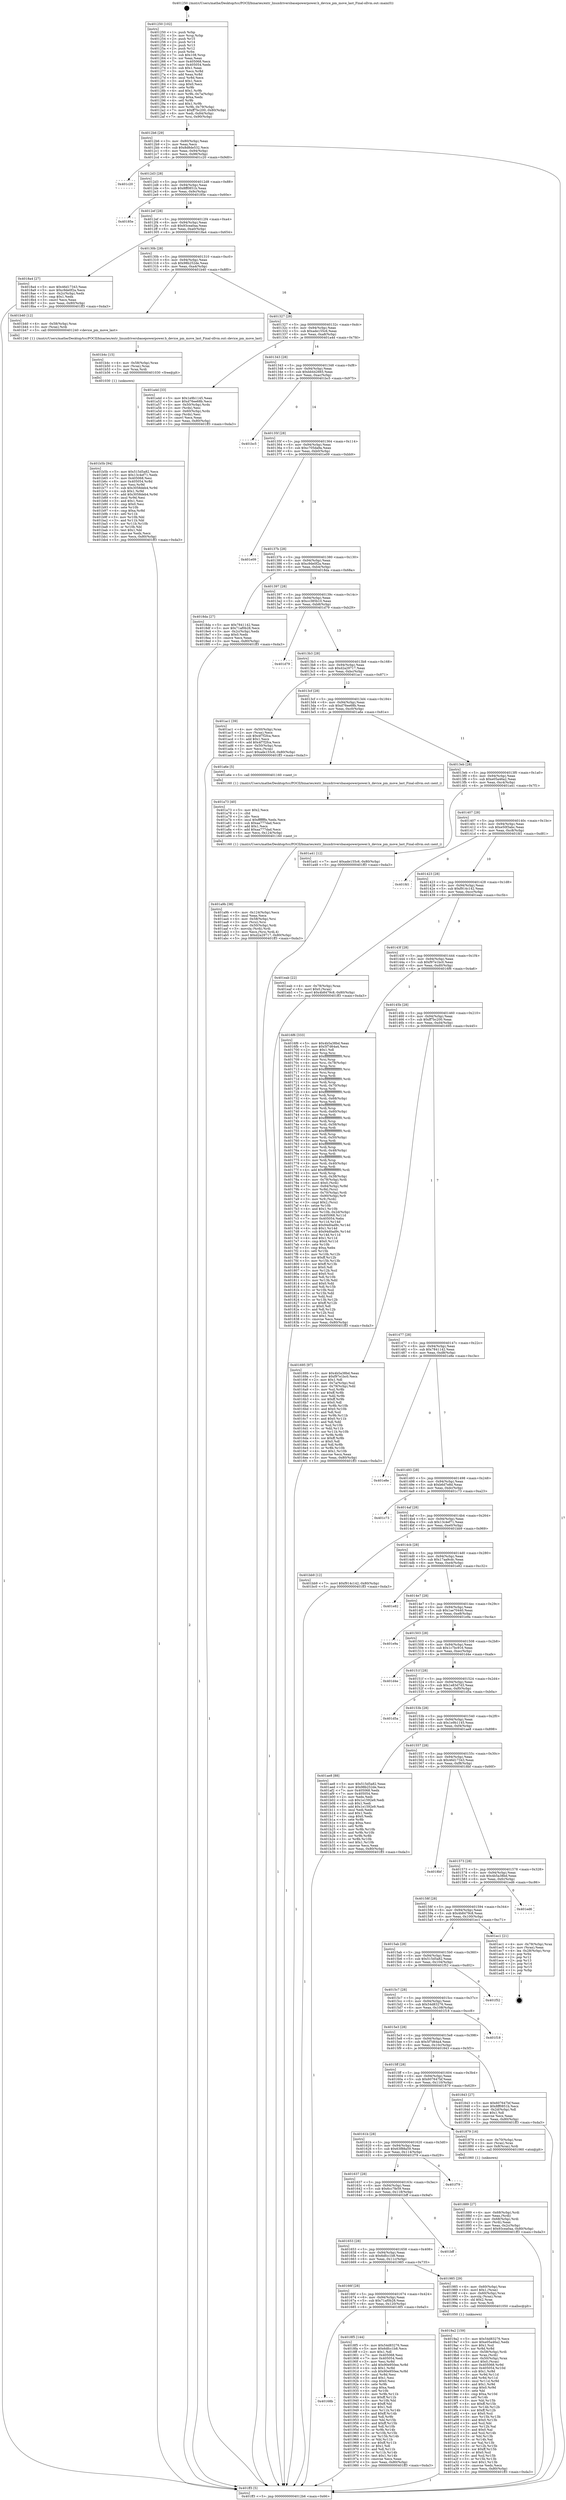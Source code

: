 digraph "0x401250" {
  label = "0x401250 (/mnt/c/Users/mathe/Desktop/tcc/POCII/binaries/extr_linuxdriversbasepowerpower.h_device_pm_move_last_Final-ollvm.out::main(0))"
  labelloc = "t"
  node[shape=record]

  Entry [label="",width=0.3,height=0.3,shape=circle,fillcolor=black,style=filled]
  "0x4012b6" [label="{
     0x4012b6 [29]\l
     | [instrs]\l
     &nbsp;&nbsp;0x4012b6 \<+3\>: mov -0x80(%rbp),%eax\l
     &nbsp;&nbsp;0x4012b9 \<+2\>: mov %eax,%ecx\l
     &nbsp;&nbsp;0x4012bb \<+6\>: sub $0x8d8de532,%ecx\l
     &nbsp;&nbsp;0x4012c1 \<+6\>: mov %eax,-0x94(%rbp)\l
     &nbsp;&nbsp;0x4012c7 \<+6\>: mov %ecx,-0x98(%rbp)\l
     &nbsp;&nbsp;0x4012cd \<+6\>: je 0000000000401c20 \<main+0x9d0\>\l
  }"]
  "0x401c20" [label="{
     0x401c20\l
  }", style=dashed]
  "0x4012d3" [label="{
     0x4012d3 [28]\l
     | [instrs]\l
     &nbsp;&nbsp;0x4012d3 \<+5\>: jmp 00000000004012d8 \<main+0x88\>\l
     &nbsp;&nbsp;0x4012d8 \<+6\>: mov -0x94(%rbp),%eax\l
     &nbsp;&nbsp;0x4012de \<+5\>: sub $0x8ff0851b,%eax\l
     &nbsp;&nbsp;0x4012e3 \<+6\>: mov %eax,-0x9c(%rbp)\l
     &nbsp;&nbsp;0x4012e9 \<+6\>: je 000000000040185e \<main+0x60e\>\l
  }"]
  Exit [label="",width=0.3,height=0.3,shape=circle,fillcolor=black,style=filled,peripheries=2]
  "0x40185e" [label="{
     0x40185e\l
  }", style=dashed]
  "0x4012ef" [label="{
     0x4012ef [28]\l
     | [instrs]\l
     &nbsp;&nbsp;0x4012ef \<+5\>: jmp 00000000004012f4 \<main+0xa4\>\l
     &nbsp;&nbsp;0x4012f4 \<+6\>: mov -0x94(%rbp),%eax\l
     &nbsp;&nbsp;0x4012fa \<+5\>: sub $0x93cea0aa,%eax\l
     &nbsp;&nbsp;0x4012ff \<+6\>: mov %eax,-0xa0(%rbp)\l
     &nbsp;&nbsp;0x401305 \<+6\>: je 00000000004018a4 \<main+0x654\>\l
  }"]
  "0x401b5b" [label="{
     0x401b5b [94]\l
     | [instrs]\l
     &nbsp;&nbsp;0x401b5b \<+5\>: mov $0x515d5a82,%ecx\l
     &nbsp;&nbsp;0x401b60 \<+5\>: mov $0x13c4ef71,%edx\l
     &nbsp;&nbsp;0x401b65 \<+7\>: mov 0x405068,%esi\l
     &nbsp;&nbsp;0x401b6c \<+8\>: mov 0x405054,%r8d\l
     &nbsp;&nbsp;0x401b74 \<+3\>: mov %esi,%r9d\l
     &nbsp;&nbsp;0x401b77 \<+7\>: sub $0x3058deb4,%r9d\l
     &nbsp;&nbsp;0x401b7e \<+4\>: sub $0x1,%r9d\l
     &nbsp;&nbsp;0x401b82 \<+7\>: add $0x3058deb4,%r9d\l
     &nbsp;&nbsp;0x401b89 \<+4\>: imul %r9d,%esi\l
     &nbsp;&nbsp;0x401b8d \<+3\>: and $0x1,%esi\l
     &nbsp;&nbsp;0x401b90 \<+3\>: cmp $0x0,%esi\l
     &nbsp;&nbsp;0x401b93 \<+4\>: sete %r10b\l
     &nbsp;&nbsp;0x401b97 \<+4\>: cmp $0xa,%r8d\l
     &nbsp;&nbsp;0x401b9b \<+4\>: setl %r11b\l
     &nbsp;&nbsp;0x401b9f \<+3\>: mov %r10b,%bl\l
     &nbsp;&nbsp;0x401ba2 \<+3\>: and %r11b,%bl\l
     &nbsp;&nbsp;0x401ba5 \<+3\>: xor %r11b,%r10b\l
     &nbsp;&nbsp;0x401ba8 \<+3\>: or %r10b,%bl\l
     &nbsp;&nbsp;0x401bab \<+3\>: test $0x1,%bl\l
     &nbsp;&nbsp;0x401bae \<+3\>: cmovne %edx,%ecx\l
     &nbsp;&nbsp;0x401bb1 \<+3\>: mov %ecx,-0x80(%rbp)\l
     &nbsp;&nbsp;0x401bb4 \<+5\>: jmp 0000000000401ff3 \<main+0xda3\>\l
  }"]
  "0x4018a4" [label="{
     0x4018a4 [27]\l
     | [instrs]\l
     &nbsp;&nbsp;0x4018a4 \<+5\>: mov $0x46d17343,%eax\l
     &nbsp;&nbsp;0x4018a9 \<+5\>: mov $0xc9de0f2a,%ecx\l
     &nbsp;&nbsp;0x4018ae \<+3\>: mov -0x2c(%rbp),%edx\l
     &nbsp;&nbsp;0x4018b1 \<+3\>: cmp $0x1,%edx\l
     &nbsp;&nbsp;0x4018b4 \<+3\>: cmovl %ecx,%eax\l
     &nbsp;&nbsp;0x4018b7 \<+3\>: mov %eax,-0x80(%rbp)\l
     &nbsp;&nbsp;0x4018ba \<+5\>: jmp 0000000000401ff3 \<main+0xda3\>\l
  }"]
  "0x40130b" [label="{
     0x40130b [28]\l
     | [instrs]\l
     &nbsp;&nbsp;0x40130b \<+5\>: jmp 0000000000401310 \<main+0xc0\>\l
     &nbsp;&nbsp;0x401310 \<+6\>: mov -0x94(%rbp),%eax\l
     &nbsp;&nbsp;0x401316 \<+5\>: sub $0x98b252de,%eax\l
     &nbsp;&nbsp;0x40131b \<+6\>: mov %eax,-0xa4(%rbp)\l
     &nbsp;&nbsp;0x401321 \<+6\>: je 0000000000401b40 \<main+0x8f0\>\l
  }"]
  "0x401b4c" [label="{
     0x401b4c [15]\l
     | [instrs]\l
     &nbsp;&nbsp;0x401b4c \<+4\>: mov -0x58(%rbp),%rax\l
     &nbsp;&nbsp;0x401b50 \<+3\>: mov (%rax),%rax\l
     &nbsp;&nbsp;0x401b53 \<+3\>: mov %rax,%rdi\l
     &nbsp;&nbsp;0x401b56 \<+5\>: call 0000000000401030 \<free@plt\>\l
     | [calls]\l
     &nbsp;&nbsp;0x401030 \{1\} (unknown)\l
  }"]
  "0x401b40" [label="{
     0x401b40 [12]\l
     | [instrs]\l
     &nbsp;&nbsp;0x401b40 \<+4\>: mov -0x58(%rbp),%rax\l
     &nbsp;&nbsp;0x401b44 \<+3\>: mov (%rax),%rdi\l
     &nbsp;&nbsp;0x401b47 \<+5\>: call 0000000000401240 \<device_pm_move_last\>\l
     | [calls]\l
     &nbsp;&nbsp;0x401240 \{1\} (/mnt/c/Users/mathe/Desktop/tcc/POCII/binaries/extr_linuxdriversbasepowerpower.h_device_pm_move_last_Final-ollvm.out::device_pm_move_last)\l
  }"]
  "0x401327" [label="{
     0x401327 [28]\l
     | [instrs]\l
     &nbsp;&nbsp;0x401327 \<+5\>: jmp 000000000040132c \<main+0xdc\>\l
     &nbsp;&nbsp;0x40132c \<+6\>: mov -0x94(%rbp),%eax\l
     &nbsp;&nbsp;0x401332 \<+5\>: sub $0xade155c6,%eax\l
     &nbsp;&nbsp;0x401337 \<+6\>: mov %eax,-0xa8(%rbp)\l
     &nbsp;&nbsp;0x40133d \<+6\>: je 0000000000401a4d \<main+0x7fd\>\l
  }"]
  "0x401a9b" [label="{
     0x401a9b [38]\l
     | [instrs]\l
     &nbsp;&nbsp;0x401a9b \<+6\>: mov -0x124(%rbp),%ecx\l
     &nbsp;&nbsp;0x401aa1 \<+3\>: imul %eax,%ecx\l
     &nbsp;&nbsp;0x401aa4 \<+4\>: mov -0x58(%rbp),%rsi\l
     &nbsp;&nbsp;0x401aa8 \<+3\>: mov (%rsi),%rsi\l
     &nbsp;&nbsp;0x401aab \<+4\>: mov -0x50(%rbp),%rdi\l
     &nbsp;&nbsp;0x401aaf \<+3\>: movslq (%rdi),%rdi\l
     &nbsp;&nbsp;0x401ab2 \<+3\>: mov %ecx,(%rsi,%rdi,4)\l
     &nbsp;&nbsp;0x401ab5 \<+7\>: movl $0xd2a29717,-0x80(%rbp)\l
     &nbsp;&nbsp;0x401abc \<+5\>: jmp 0000000000401ff3 \<main+0xda3\>\l
  }"]
  "0x401a4d" [label="{
     0x401a4d [33]\l
     | [instrs]\l
     &nbsp;&nbsp;0x401a4d \<+5\>: mov $0x1e9b1145,%eax\l
     &nbsp;&nbsp;0x401a52 \<+5\>: mov $0xd76ee68b,%ecx\l
     &nbsp;&nbsp;0x401a57 \<+4\>: mov -0x50(%rbp),%rdx\l
     &nbsp;&nbsp;0x401a5b \<+2\>: mov (%rdx),%esi\l
     &nbsp;&nbsp;0x401a5d \<+4\>: mov -0x60(%rbp),%rdx\l
     &nbsp;&nbsp;0x401a61 \<+2\>: cmp (%rdx),%esi\l
     &nbsp;&nbsp;0x401a63 \<+3\>: cmovl %ecx,%eax\l
     &nbsp;&nbsp;0x401a66 \<+3\>: mov %eax,-0x80(%rbp)\l
     &nbsp;&nbsp;0x401a69 \<+5\>: jmp 0000000000401ff3 \<main+0xda3\>\l
  }"]
  "0x401343" [label="{
     0x401343 [28]\l
     | [instrs]\l
     &nbsp;&nbsp;0x401343 \<+5\>: jmp 0000000000401348 \<main+0xf8\>\l
     &nbsp;&nbsp;0x401348 \<+6\>: mov -0x94(%rbp),%eax\l
     &nbsp;&nbsp;0x40134e \<+5\>: sub $0xbb442665,%eax\l
     &nbsp;&nbsp;0x401353 \<+6\>: mov %eax,-0xac(%rbp)\l
     &nbsp;&nbsp;0x401359 \<+6\>: je 0000000000401bc5 \<main+0x975\>\l
  }"]
  "0x401a73" [label="{
     0x401a73 [40]\l
     | [instrs]\l
     &nbsp;&nbsp;0x401a73 \<+5\>: mov $0x2,%ecx\l
     &nbsp;&nbsp;0x401a78 \<+1\>: cltd\l
     &nbsp;&nbsp;0x401a79 \<+2\>: idiv %ecx\l
     &nbsp;&nbsp;0x401a7b \<+6\>: imul $0xfffffffe,%edx,%ecx\l
     &nbsp;&nbsp;0x401a81 \<+6\>: sub $0xaa777dad,%ecx\l
     &nbsp;&nbsp;0x401a87 \<+3\>: add $0x1,%ecx\l
     &nbsp;&nbsp;0x401a8a \<+6\>: add $0xaa777dad,%ecx\l
     &nbsp;&nbsp;0x401a90 \<+6\>: mov %ecx,-0x124(%rbp)\l
     &nbsp;&nbsp;0x401a96 \<+5\>: call 0000000000401160 \<next_i\>\l
     | [calls]\l
     &nbsp;&nbsp;0x401160 \{1\} (/mnt/c/Users/mathe/Desktop/tcc/POCII/binaries/extr_linuxdriversbasepowerpower.h_device_pm_move_last_Final-ollvm.out::next_i)\l
  }"]
  "0x401bc5" [label="{
     0x401bc5\l
  }", style=dashed]
  "0x40135f" [label="{
     0x40135f [28]\l
     | [instrs]\l
     &nbsp;&nbsp;0x40135f \<+5\>: jmp 0000000000401364 \<main+0x114\>\l
     &nbsp;&nbsp;0x401364 \<+6\>: mov -0x94(%rbp),%eax\l
     &nbsp;&nbsp;0x40136a \<+5\>: sub $0xc705da9a,%eax\l
     &nbsp;&nbsp;0x40136f \<+6\>: mov %eax,-0xb0(%rbp)\l
     &nbsp;&nbsp;0x401375 \<+6\>: je 0000000000401e09 \<main+0xbb9\>\l
  }"]
  "0x4019a2" [label="{
     0x4019a2 [159]\l
     | [instrs]\l
     &nbsp;&nbsp;0x4019a2 \<+5\>: mov $0x54d83276,%ecx\l
     &nbsp;&nbsp;0x4019a7 \<+5\>: mov $0xe05a46a2,%edx\l
     &nbsp;&nbsp;0x4019ac \<+3\>: mov $0x1,%sil\l
     &nbsp;&nbsp;0x4019af \<+3\>: xor %r8d,%r8d\l
     &nbsp;&nbsp;0x4019b2 \<+4\>: mov -0x58(%rbp),%rdi\l
     &nbsp;&nbsp;0x4019b6 \<+3\>: mov %rax,(%rdi)\l
     &nbsp;&nbsp;0x4019b9 \<+4\>: mov -0x50(%rbp),%rax\l
     &nbsp;&nbsp;0x4019bd \<+6\>: movl $0x0,(%rax)\l
     &nbsp;&nbsp;0x4019c3 \<+8\>: mov 0x405068,%r9d\l
     &nbsp;&nbsp;0x4019cb \<+8\>: mov 0x405054,%r10d\l
     &nbsp;&nbsp;0x4019d3 \<+4\>: sub $0x1,%r8d\l
     &nbsp;&nbsp;0x4019d7 \<+3\>: mov %r9d,%r11d\l
     &nbsp;&nbsp;0x4019da \<+3\>: add %r8d,%r11d\l
     &nbsp;&nbsp;0x4019dd \<+4\>: imul %r11d,%r9d\l
     &nbsp;&nbsp;0x4019e1 \<+4\>: and $0x1,%r9d\l
     &nbsp;&nbsp;0x4019e5 \<+4\>: cmp $0x0,%r9d\l
     &nbsp;&nbsp;0x4019e9 \<+3\>: sete %bl\l
     &nbsp;&nbsp;0x4019ec \<+4\>: cmp $0xa,%r10d\l
     &nbsp;&nbsp;0x4019f0 \<+4\>: setl %r14b\l
     &nbsp;&nbsp;0x4019f4 \<+3\>: mov %bl,%r15b\l
     &nbsp;&nbsp;0x4019f7 \<+4\>: xor $0xff,%r15b\l
     &nbsp;&nbsp;0x4019fb \<+3\>: mov %r14b,%r12b\l
     &nbsp;&nbsp;0x4019fe \<+4\>: xor $0xff,%r12b\l
     &nbsp;&nbsp;0x401a02 \<+4\>: xor $0x0,%sil\l
     &nbsp;&nbsp;0x401a06 \<+3\>: mov %r15b,%r13b\l
     &nbsp;&nbsp;0x401a09 \<+4\>: and $0x0,%r13b\l
     &nbsp;&nbsp;0x401a0d \<+3\>: and %sil,%bl\l
     &nbsp;&nbsp;0x401a10 \<+3\>: mov %r12b,%al\l
     &nbsp;&nbsp;0x401a13 \<+2\>: and $0x0,%al\l
     &nbsp;&nbsp;0x401a15 \<+3\>: and %sil,%r14b\l
     &nbsp;&nbsp;0x401a18 \<+3\>: or %bl,%r13b\l
     &nbsp;&nbsp;0x401a1b \<+3\>: or %r14b,%al\l
     &nbsp;&nbsp;0x401a1e \<+3\>: xor %al,%r13b\l
     &nbsp;&nbsp;0x401a21 \<+3\>: or %r12b,%r15b\l
     &nbsp;&nbsp;0x401a24 \<+4\>: xor $0xff,%r15b\l
     &nbsp;&nbsp;0x401a28 \<+4\>: or $0x0,%sil\l
     &nbsp;&nbsp;0x401a2c \<+3\>: and %sil,%r15b\l
     &nbsp;&nbsp;0x401a2f \<+3\>: or %r15b,%r13b\l
     &nbsp;&nbsp;0x401a32 \<+4\>: test $0x1,%r13b\l
     &nbsp;&nbsp;0x401a36 \<+3\>: cmovne %edx,%ecx\l
     &nbsp;&nbsp;0x401a39 \<+3\>: mov %ecx,-0x80(%rbp)\l
     &nbsp;&nbsp;0x401a3c \<+5\>: jmp 0000000000401ff3 \<main+0xda3\>\l
  }"]
  "0x401e09" [label="{
     0x401e09\l
  }", style=dashed]
  "0x40137b" [label="{
     0x40137b [28]\l
     | [instrs]\l
     &nbsp;&nbsp;0x40137b \<+5\>: jmp 0000000000401380 \<main+0x130\>\l
     &nbsp;&nbsp;0x401380 \<+6\>: mov -0x94(%rbp),%eax\l
     &nbsp;&nbsp;0x401386 \<+5\>: sub $0xc9de0f2a,%eax\l
     &nbsp;&nbsp;0x40138b \<+6\>: mov %eax,-0xb4(%rbp)\l
     &nbsp;&nbsp;0x401391 \<+6\>: je 00000000004018da \<main+0x68a\>\l
  }"]
  "0x40168b" [label="{
     0x40168b\l
  }", style=dashed]
  "0x4018da" [label="{
     0x4018da [27]\l
     | [instrs]\l
     &nbsp;&nbsp;0x4018da \<+5\>: mov $0x7841142,%eax\l
     &nbsp;&nbsp;0x4018df \<+5\>: mov $0x71af0b28,%ecx\l
     &nbsp;&nbsp;0x4018e4 \<+3\>: mov -0x2c(%rbp),%edx\l
     &nbsp;&nbsp;0x4018e7 \<+3\>: cmp $0x0,%edx\l
     &nbsp;&nbsp;0x4018ea \<+3\>: cmove %ecx,%eax\l
     &nbsp;&nbsp;0x4018ed \<+3\>: mov %eax,-0x80(%rbp)\l
     &nbsp;&nbsp;0x4018f0 \<+5\>: jmp 0000000000401ff3 \<main+0xda3\>\l
  }"]
  "0x401397" [label="{
     0x401397 [28]\l
     | [instrs]\l
     &nbsp;&nbsp;0x401397 \<+5\>: jmp 000000000040139c \<main+0x14c\>\l
     &nbsp;&nbsp;0x40139c \<+6\>: mov -0x94(%rbp),%eax\l
     &nbsp;&nbsp;0x4013a2 \<+5\>: sub $0xcc385b10,%eax\l
     &nbsp;&nbsp;0x4013a7 \<+6\>: mov %eax,-0xb8(%rbp)\l
     &nbsp;&nbsp;0x4013ad \<+6\>: je 0000000000401d79 \<main+0xb29\>\l
  }"]
  "0x4018f5" [label="{
     0x4018f5 [144]\l
     | [instrs]\l
     &nbsp;&nbsp;0x4018f5 \<+5\>: mov $0x54d83276,%eax\l
     &nbsp;&nbsp;0x4018fa \<+5\>: mov $0x6dfcc1b8,%ecx\l
     &nbsp;&nbsp;0x4018ff \<+2\>: mov $0x1,%dl\l
     &nbsp;&nbsp;0x401901 \<+7\>: mov 0x405068,%esi\l
     &nbsp;&nbsp;0x401908 \<+7\>: mov 0x405054,%edi\l
     &nbsp;&nbsp;0x40190f \<+3\>: mov %esi,%r8d\l
     &nbsp;&nbsp;0x401912 \<+7\>: add $0x90e950ee,%r8d\l
     &nbsp;&nbsp;0x401919 \<+4\>: sub $0x1,%r8d\l
     &nbsp;&nbsp;0x40191d \<+7\>: sub $0x90e950ee,%r8d\l
     &nbsp;&nbsp;0x401924 \<+4\>: imul %r8d,%esi\l
     &nbsp;&nbsp;0x401928 \<+3\>: and $0x1,%esi\l
     &nbsp;&nbsp;0x40192b \<+3\>: cmp $0x0,%esi\l
     &nbsp;&nbsp;0x40192e \<+4\>: sete %r9b\l
     &nbsp;&nbsp;0x401932 \<+3\>: cmp $0xa,%edi\l
     &nbsp;&nbsp;0x401935 \<+4\>: setl %r10b\l
     &nbsp;&nbsp;0x401939 \<+3\>: mov %r9b,%r11b\l
     &nbsp;&nbsp;0x40193c \<+4\>: xor $0xff,%r11b\l
     &nbsp;&nbsp;0x401940 \<+3\>: mov %r10b,%bl\l
     &nbsp;&nbsp;0x401943 \<+3\>: xor $0xff,%bl\l
     &nbsp;&nbsp;0x401946 \<+3\>: xor $0x1,%dl\l
     &nbsp;&nbsp;0x401949 \<+3\>: mov %r11b,%r14b\l
     &nbsp;&nbsp;0x40194c \<+4\>: and $0xff,%r14b\l
     &nbsp;&nbsp;0x401950 \<+3\>: and %dl,%r9b\l
     &nbsp;&nbsp;0x401953 \<+3\>: mov %bl,%r15b\l
     &nbsp;&nbsp;0x401956 \<+4\>: and $0xff,%r15b\l
     &nbsp;&nbsp;0x40195a \<+3\>: and %dl,%r10b\l
     &nbsp;&nbsp;0x40195d \<+3\>: or %r9b,%r14b\l
     &nbsp;&nbsp;0x401960 \<+3\>: or %r10b,%r15b\l
     &nbsp;&nbsp;0x401963 \<+3\>: xor %r15b,%r14b\l
     &nbsp;&nbsp;0x401966 \<+3\>: or %bl,%r11b\l
     &nbsp;&nbsp;0x401969 \<+4\>: xor $0xff,%r11b\l
     &nbsp;&nbsp;0x40196d \<+3\>: or $0x1,%dl\l
     &nbsp;&nbsp;0x401970 \<+3\>: and %dl,%r11b\l
     &nbsp;&nbsp;0x401973 \<+3\>: or %r11b,%r14b\l
     &nbsp;&nbsp;0x401976 \<+4\>: test $0x1,%r14b\l
     &nbsp;&nbsp;0x40197a \<+3\>: cmovne %ecx,%eax\l
     &nbsp;&nbsp;0x40197d \<+3\>: mov %eax,-0x80(%rbp)\l
     &nbsp;&nbsp;0x401980 \<+5\>: jmp 0000000000401ff3 \<main+0xda3\>\l
  }"]
  "0x401d79" [label="{
     0x401d79\l
  }", style=dashed]
  "0x4013b3" [label="{
     0x4013b3 [28]\l
     | [instrs]\l
     &nbsp;&nbsp;0x4013b3 \<+5\>: jmp 00000000004013b8 \<main+0x168\>\l
     &nbsp;&nbsp;0x4013b8 \<+6\>: mov -0x94(%rbp),%eax\l
     &nbsp;&nbsp;0x4013be \<+5\>: sub $0xd2a29717,%eax\l
     &nbsp;&nbsp;0x4013c3 \<+6\>: mov %eax,-0xbc(%rbp)\l
     &nbsp;&nbsp;0x4013c9 \<+6\>: je 0000000000401ac1 \<main+0x871\>\l
  }"]
  "0x40166f" [label="{
     0x40166f [28]\l
     | [instrs]\l
     &nbsp;&nbsp;0x40166f \<+5\>: jmp 0000000000401674 \<main+0x424\>\l
     &nbsp;&nbsp;0x401674 \<+6\>: mov -0x94(%rbp),%eax\l
     &nbsp;&nbsp;0x40167a \<+5\>: sub $0x71af0b28,%eax\l
     &nbsp;&nbsp;0x40167f \<+6\>: mov %eax,-0x120(%rbp)\l
     &nbsp;&nbsp;0x401685 \<+6\>: je 00000000004018f5 \<main+0x6a5\>\l
  }"]
  "0x401ac1" [label="{
     0x401ac1 [39]\l
     | [instrs]\l
     &nbsp;&nbsp;0x401ac1 \<+4\>: mov -0x50(%rbp),%rax\l
     &nbsp;&nbsp;0x401ac5 \<+2\>: mov (%rax),%ecx\l
     &nbsp;&nbsp;0x401ac7 \<+6\>: sub $0x4f7f2fca,%ecx\l
     &nbsp;&nbsp;0x401acd \<+3\>: add $0x1,%ecx\l
     &nbsp;&nbsp;0x401ad0 \<+6\>: add $0x4f7f2fca,%ecx\l
     &nbsp;&nbsp;0x401ad6 \<+4\>: mov -0x50(%rbp),%rax\l
     &nbsp;&nbsp;0x401ada \<+2\>: mov %ecx,(%rax)\l
     &nbsp;&nbsp;0x401adc \<+7\>: movl $0xade155c6,-0x80(%rbp)\l
     &nbsp;&nbsp;0x401ae3 \<+5\>: jmp 0000000000401ff3 \<main+0xda3\>\l
  }"]
  "0x4013cf" [label="{
     0x4013cf [28]\l
     | [instrs]\l
     &nbsp;&nbsp;0x4013cf \<+5\>: jmp 00000000004013d4 \<main+0x184\>\l
     &nbsp;&nbsp;0x4013d4 \<+6\>: mov -0x94(%rbp),%eax\l
     &nbsp;&nbsp;0x4013da \<+5\>: sub $0xd76ee68b,%eax\l
     &nbsp;&nbsp;0x4013df \<+6\>: mov %eax,-0xc0(%rbp)\l
     &nbsp;&nbsp;0x4013e5 \<+6\>: je 0000000000401a6e \<main+0x81e\>\l
  }"]
  "0x401985" [label="{
     0x401985 [29]\l
     | [instrs]\l
     &nbsp;&nbsp;0x401985 \<+4\>: mov -0x60(%rbp),%rax\l
     &nbsp;&nbsp;0x401989 \<+6\>: movl $0x1,(%rax)\l
     &nbsp;&nbsp;0x40198f \<+4\>: mov -0x60(%rbp),%rax\l
     &nbsp;&nbsp;0x401993 \<+3\>: movslq (%rax),%rax\l
     &nbsp;&nbsp;0x401996 \<+4\>: shl $0x2,%rax\l
     &nbsp;&nbsp;0x40199a \<+3\>: mov %rax,%rdi\l
     &nbsp;&nbsp;0x40199d \<+5\>: call 0000000000401050 \<malloc@plt\>\l
     | [calls]\l
     &nbsp;&nbsp;0x401050 \{1\} (unknown)\l
  }"]
  "0x401a6e" [label="{
     0x401a6e [5]\l
     | [instrs]\l
     &nbsp;&nbsp;0x401a6e \<+5\>: call 0000000000401160 \<next_i\>\l
     | [calls]\l
     &nbsp;&nbsp;0x401160 \{1\} (/mnt/c/Users/mathe/Desktop/tcc/POCII/binaries/extr_linuxdriversbasepowerpower.h_device_pm_move_last_Final-ollvm.out::next_i)\l
  }"]
  "0x4013eb" [label="{
     0x4013eb [28]\l
     | [instrs]\l
     &nbsp;&nbsp;0x4013eb \<+5\>: jmp 00000000004013f0 \<main+0x1a0\>\l
     &nbsp;&nbsp;0x4013f0 \<+6\>: mov -0x94(%rbp),%eax\l
     &nbsp;&nbsp;0x4013f6 \<+5\>: sub $0xe05a46a2,%eax\l
     &nbsp;&nbsp;0x4013fb \<+6\>: mov %eax,-0xc4(%rbp)\l
     &nbsp;&nbsp;0x401401 \<+6\>: je 0000000000401a41 \<main+0x7f1\>\l
  }"]
  "0x401653" [label="{
     0x401653 [28]\l
     | [instrs]\l
     &nbsp;&nbsp;0x401653 \<+5\>: jmp 0000000000401658 \<main+0x408\>\l
     &nbsp;&nbsp;0x401658 \<+6\>: mov -0x94(%rbp),%eax\l
     &nbsp;&nbsp;0x40165e \<+5\>: sub $0x6dfcc1b8,%eax\l
     &nbsp;&nbsp;0x401663 \<+6\>: mov %eax,-0x11c(%rbp)\l
     &nbsp;&nbsp;0x401669 \<+6\>: je 0000000000401985 \<main+0x735\>\l
  }"]
  "0x401a41" [label="{
     0x401a41 [12]\l
     | [instrs]\l
     &nbsp;&nbsp;0x401a41 \<+7\>: movl $0xade155c6,-0x80(%rbp)\l
     &nbsp;&nbsp;0x401a48 \<+5\>: jmp 0000000000401ff3 \<main+0xda3\>\l
  }"]
  "0x401407" [label="{
     0x401407 [28]\l
     | [instrs]\l
     &nbsp;&nbsp;0x401407 \<+5\>: jmp 000000000040140c \<main+0x1bc\>\l
     &nbsp;&nbsp;0x40140c \<+6\>: mov -0x94(%rbp),%eax\l
     &nbsp;&nbsp;0x401412 \<+5\>: sub $0xe50f3abc,%eax\l
     &nbsp;&nbsp;0x401417 \<+6\>: mov %eax,-0xc8(%rbp)\l
     &nbsp;&nbsp;0x40141d \<+6\>: je 0000000000401fd1 \<main+0xd81\>\l
  }"]
  "0x401bff" [label="{
     0x401bff\l
  }", style=dashed]
  "0x401fd1" [label="{
     0x401fd1\l
  }", style=dashed]
  "0x401423" [label="{
     0x401423 [28]\l
     | [instrs]\l
     &nbsp;&nbsp;0x401423 \<+5\>: jmp 0000000000401428 \<main+0x1d8\>\l
     &nbsp;&nbsp;0x401428 \<+6\>: mov -0x94(%rbp),%eax\l
     &nbsp;&nbsp;0x40142e \<+5\>: sub $0xf914c142,%eax\l
     &nbsp;&nbsp;0x401433 \<+6\>: mov %eax,-0xcc(%rbp)\l
     &nbsp;&nbsp;0x401439 \<+6\>: je 0000000000401eab \<main+0xc5b\>\l
  }"]
  "0x401637" [label="{
     0x401637 [28]\l
     | [instrs]\l
     &nbsp;&nbsp;0x401637 \<+5\>: jmp 000000000040163c \<main+0x3ec\>\l
     &nbsp;&nbsp;0x40163c \<+6\>: mov -0x94(%rbp),%eax\l
     &nbsp;&nbsp;0x401642 \<+5\>: sub $0x6cc7fe59,%eax\l
     &nbsp;&nbsp;0x401647 \<+6\>: mov %eax,-0x118(%rbp)\l
     &nbsp;&nbsp;0x40164d \<+6\>: je 0000000000401bff \<main+0x9af\>\l
  }"]
  "0x401eab" [label="{
     0x401eab [22]\l
     | [instrs]\l
     &nbsp;&nbsp;0x401eab \<+4\>: mov -0x78(%rbp),%rax\l
     &nbsp;&nbsp;0x401eaf \<+6\>: movl $0x0,(%rax)\l
     &nbsp;&nbsp;0x401eb5 \<+7\>: movl $0x4b8479c8,-0x80(%rbp)\l
     &nbsp;&nbsp;0x401ebc \<+5\>: jmp 0000000000401ff3 \<main+0xda3\>\l
  }"]
  "0x40143f" [label="{
     0x40143f [28]\l
     | [instrs]\l
     &nbsp;&nbsp;0x40143f \<+5\>: jmp 0000000000401444 \<main+0x1f4\>\l
     &nbsp;&nbsp;0x401444 \<+6\>: mov -0x94(%rbp),%eax\l
     &nbsp;&nbsp;0x40144a \<+5\>: sub $0xf97e1bc0,%eax\l
     &nbsp;&nbsp;0x40144f \<+6\>: mov %eax,-0xd0(%rbp)\l
     &nbsp;&nbsp;0x401455 \<+6\>: je 00000000004016f6 \<main+0x4a6\>\l
  }"]
  "0x401f79" [label="{
     0x401f79\l
  }", style=dashed]
  "0x4016f6" [label="{
     0x4016f6 [333]\l
     | [instrs]\l
     &nbsp;&nbsp;0x4016f6 \<+5\>: mov $0x4b5a38bd,%eax\l
     &nbsp;&nbsp;0x4016fb \<+5\>: mov $0x5f7d64a4,%ecx\l
     &nbsp;&nbsp;0x401700 \<+2\>: mov $0x1,%dl\l
     &nbsp;&nbsp;0x401702 \<+3\>: mov %rsp,%rsi\l
     &nbsp;&nbsp;0x401705 \<+4\>: add $0xfffffffffffffff0,%rsi\l
     &nbsp;&nbsp;0x401709 \<+3\>: mov %rsi,%rsp\l
     &nbsp;&nbsp;0x40170c \<+4\>: mov %rsi,-0x78(%rbp)\l
     &nbsp;&nbsp;0x401710 \<+3\>: mov %rsp,%rsi\l
     &nbsp;&nbsp;0x401713 \<+4\>: add $0xfffffffffffffff0,%rsi\l
     &nbsp;&nbsp;0x401717 \<+3\>: mov %rsi,%rsp\l
     &nbsp;&nbsp;0x40171a \<+3\>: mov %rsp,%rdi\l
     &nbsp;&nbsp;0x40171d \<+4\>: add $0xfffffffffffffff0,%rdi\l
     &nbsp;&nbsp;0x401721 \<+3\>: mov %rdi,%rsp\l
     &nbsp;&nbsp;0x401724 \<+4\>: mov %rdi,-0x70(%rbp)\l
     &nbsp;&nbsp;0x401728 \<+3\>: mov %rsp,%rdi\l
     &nbsp;&nbsp;0x40172b \<+4\>: add $0xfffffffffffffff0,%rdi\l
     &nbsp;&nbsp;0x40172f \<+3\>: mov %rdi,%rsp\l
     &nbsp;&nbsp;0x401732 \<+4\>: mov %rdi,-0x68(%rbp)\l
     &nbsp;&nbsp;0x401736 \<+3\>: mov %rsp,%rdi\l
     &nbsp;&nbsp;0x401739 \<+4\>: add $0xfffffffffffffff0,%rdi\l
     &nbsp;&nbsp;0x40173d \<+3\>: mov %rdi,%rsp\l
     &nbsp;&nbsp;0x401740 \<+4\>: mov %rdi,-0x60(%rbp)\l
     &nbsp;&nbsp;0x401744 \<+3\>: mov %rsp,%rdi\l
     &nbsp;&nbsp;0x401747 \<+4\>: add $0xfffffffffffffff0,%rdi\l
     &nbsp;&nbsp;0x40174b \<+3\>: mov %rdi,%rsp\l
     &nbsp;&nbsp;0x40174e \<+4\>: mov %rdi,-0x58(%rbp)\l
     &nbsp;&nbsp;0x401752 \<+3\>: mov %rsp,%rdi\l
     &nbsp;&nbsp;0x401755 \<+4\>: add $0xfffffffffffffff0,%rdi\l
     &nbsp;&nbsp;0x401759 \<+3\>: mov %rdi,%rsp\l
     &nbsp;&nbsp;0x40175c \<+4\>: mov %rdi,-0x50(%rbp)\l
     &nbsp;&nbsp;0x401760 \<+3\>: mov %rsp,%rdi\l
     &nbsp;&nbsp;0x401763 \<+4\>: add $0xfffffffffffffff0,%rdi\l
     &nbsp;&nbsp;0x401767 \<+3\>: mov %rdi,%rsp\l
     &nbsp;&nbsp;0x40176a \<+4\>: mov %rdi,-0x48(%rbp)\l
     &nbsp;&nbsp;0x40176e \<+3\>: mov %rsp,%rdi\l
     &nbsp;&nbsp;0x401771 \<+4\>: add $0xfffffffffffffff0,%rdi\l
     &nbsp;&nbsp;0x401775 \<+3\>: mov %rdi,%rsp\l
     &nbsp;&nbsp;0x401778 \<+4\>: mov %rdi,-0x40(%rbp)\l
     &nbsp;&nbsp;0x40177c \<+3\>: mov %rsp,%rdi\l
     &nbsp;&nbsp;0x40177f \<+4\>: add $0xfffffffffffffff0,%rdi\l
     &nbsp;&nbsp;0x401783 \<+3\>: mov %rdi,%rsp\l
     &nbsp;&nbsp;0x401786 \<+4\>: mov %rdi,-0x38(%rbp)\l
     &nbsp;&nbsp;0x40178a \<+4\>: mov -0x78(%rbp),%rdi\l
     &nbsp;&nbsp;0x40178e \<+6\>: movl $0x0,(%rdi)\l
     &nbsp;&nbsp;0x401794 \<+7\>: mov -0x84(%rbp),%r8d\l
     &nbsp;&nbsp;0x40179b \<+3\>: mov %r8d,(%rsi)\l
     &nbsp;&nbsp;0x40179e \<+4\>: mov -0x70(%rbp),%rdi\l
     &nbsp;&nbsp;0x4017a2 \<+7\>: mov -0x90(%rbp),%r9\l
     &nbsp;&nbsp;0x4017a9 \<+3\>: mov %r9,(%rdi)\l
     &nbsp;&nbsp;0x4017ac \<+3\>: cmpl $0x2,(%rsi)\l
     &nbsp;&nbsp;0x4017af \<+4\>: setne %r10b\l
     &nbsp;&nbsp;0x4017b3 \<+4\>: and $0x1,%r10b\l
     &nbsp;&nbsp;0x4017b7 \<+4\>: mov %r10b,-0x2d(%rbp)\l
     &nbsp;&nbsp;0x4017bb \<+8\>: mov 0x405068,%r11d\l
     &nbsp;&nbsp;0x4017c3 \<+7\>: mov 0x405054,%ebx\l
     &nbsp;&nbsp;0x4017ca \<+3\>: mov %r11d,%r14d\l
     &nbsp;&nbsp;0x4017cd \<+7\>: add $0x94d0ad9c,%r14d\l
     &nbsp;&nbsp;0x4017d4 \<+4\>: sub $0x1,%r14d\l
     &nbsp;&nbsp;0x4017d8 \<+7\>: sub $0x94d0ad9c,%r14d\l
     &nbsp;&nbsp;0x4017df \<+4\>: imul %r14d,%r11d\l
     &nbsp;&nbsp;0x4017e3 \<+4\>: and $0x1,%r11d\l
     &nbsp;&nbsp;0x4017e7 \<+4\>: cmp $0x0,%r11d\l
     &nbsp;&nbsp;0x4017eb \<+4\>: sete %r10b\l
     &nbsp;&nbsp;0x4017ef \<+3\>: cmp $0xa,%ebx\l
     &nbsp;&nbsp;0x4017f2 \<+4\>: setl %r15b\l
     &nbsp;&nbsp;0x4017f6 \<+3\>: mov %r10b,%r12b\l
     &nbsp;&nbsp;0x4017f9 \<+4\>: xor $0xff,%r12b\l
     &nbsp;&nbsp;0x4017fd \<+3\>: mov %r15b,%r13b\l
     &nbsp;&nbsp;0x401800 \<+4\>: xor $0xff,%r13b\l
     &nbsp;&nbsp;0x401804 \<+3\>: xor $0x0,%dl\l
     &nbsp;&nbsp;0x401807 \<+3\>: mov %r12b,%sil\l
     &nbsp;&nbsp;0x40180a \<+4\>: and $0x0,%sil\l
     &nbsp;&nbsp;0x40180e \<+3\>: and %dl,%r10b\l
     &nbsp;&nbsp;0x401811 \<+3\>: mov %r13b,%dil\l
     &nbsp;&nbsp;0x401814 \<+4\>: and $0x0,%dil\l
     &nbsp;&nbsp;0x401818 \<+3\>: and %dl,%r15b\l
     &nbsp;&nbsp;0x40181b \<+3\>: or %r10b,%sil\l
     &nbsp;&nbsp;0x40181e \<+3\>: or %r15b,%dil\l
     &nbsp;&nbsp;0x401821 \<+3\>: xor %dil,%sil\l
     &nbsp;&nbsp;0x401824 \<+3\>: or %r13b,%r12b\l
     &nbsp;&nbsp;0x401827 \<+4\>: xor $0xff,%r12b\l
     &nbsp;&nbsp;0x40182b \<+3\>: or $0x0,%dl\l
     &nbsp;&nbsp;0x40182e \<+3\>: and %dl,%r12b\l
     &nbsp;&nbsp;0x401831 \<+3\>: or %r12b,%sil\l
     &nbsp;&nbsp;0x401834 \<+4\>: test $0x1,%sil\l
     &nbsp;&nbsp;0x401838 \<+3\>: cmovne %ecx,%eax\l
     &nbsp;&nbsp;0x40183b \<+3\>: mov %eax,-0x80(%rbp)\l
     &nbsp;&nbsp;0x40183e \<+5\>: jmp 0000000000401ff3 \<main+0xda3\>\l
  }"]
  "0x40145b" [label="{
     0x40145b [28]\l
     | [instrs]\l
     &nbsp;&nbsp;0x40145b \<+5\>: jmp 0000000000401460 \<main+0x210\>\l
     &nbsp;&nbsp;0x401460 \<+6\>: mov -0x94(%rbp),%eax\l
     &nbsp;&nbsp;0x401466 \<+5\>: sub $0xff7bc200,%eax\l
     &nbsp;&nbsp;0x40146b \<+6\>: mov %eax,-0xd4(%rbp)\l
     &nbsp;&nbsp;0x401471 \<+6\>: je 0000000000401695 \<main+0x445\>\l
  }"]
  "0x401889" [label="{
     0x401889 [27]\l
     | [instrs]\l
     &nbsp;&nbsp;0x401889 \<+4\>: mov -0x68(%rbp),%rdi\l
     &nbsp;&nbsp;0x40188d \<+2\>: mov %eax,(%rdi)\l
     &nbsp;&nbsp;0x40188f \<+4\>: mov -0x68(%rbp),%rdi\l
     &nbsp;&nbsp;0x401893 \<+2\>: mov (%rdi),%eax\l
     &nbsp;&nbsp;0x401895 \<+3\>: mov %eax,-0x2c(%rbp)\l
     &nbsp;&nbsp;0x401898 \<+7\>: movl $0x93cea0aa,-0x80(%rbp)\l
     &nbsp;&nbsp;0x40189f \<+5\>: jmp 0000000000401ff3 \<main+0xda3\>\l
  }"]
  "0x401695" [label="{
     0x401695 [97]\l
     | [instrs]\l
     &nbsp;&nbsp;0x401695 \<+5\>: mov $0x4b5a38bd,%eax\l
     &nbsp;&nbsp;0x40169a \<+5\>: mov $0xf97e1bc0,%ecx\l
     &nbsp;&nbsp;0x40169f \<+2\>: mov $0x1,%dl\l
     &nbsp;&nbsp;0x4016a1 \<+4\>: mov -0x7a(%rbp),%sil\l
     &nbsp;&nbsp;0x4016a5 \<+4\>: mov -0x79(%rbp),%dil\l
     &nbsp;&nbsp;0x4016a9 \<+3\>: mov %sil,%r8b\l
     &nbsp;&nbsp;0x4016ac \<+4\>: xor $0xff,%r8b\l
     &nbsp;&nbsp;0x4016b0 \<+3\>: mov %dil,%r9b\l
     &nbsp;&nbsp;0x4016b3 \<+4\>: xor $0xff,%r9b\l
     &nbsp;&nbsp;0x4016b7 \<+3\>: xor $0x0,%dl\l
     &nbsp;&nbsp;0x4016ba \<+3\>: mov %r8b,%r10b\l
     &nbsp;&nbsp;0x4016bd \<+4\>: and $0x0,%r10b\l
     &nbsp;&nbsp;0x4016c1 \<+3\>: and %dl,%sil\l
     &nbsp;&nbsp;0x4016c4 \<+3\>: mov %r9b,%r11b\l
     &nbsp;&nbsp;0x4016c7 \<+4\>: and $0x0,%r11b\l
     &nbsp;&nbsp;0x4016cb \<+3\>: and %dl,%dil\l
     &nbsp;&nbsp;0x4016ce \<+3\>: or %sil,%r10b\l
     &nbsp;&nbsp;0x4016d1 \<+3\>: or %dil,%r11b\l
     &nbsp;&nbsp;0x4016d4 \<+3\>: xor %r11b,%r10b\l
     &nbsp;&nbsp;0x4016d7 \<+3\>: or %r9b,%r8b\l
     &nbsp;&nbsp;0x4016da \<+4\>: xor $0xff,%r8b\l
     &nbsp;&nbsp;0x4016de \<+3\>: or $0x0,%dl\l
     &nbsp;&nbsp;0x4016e1 \<+3\>: and %dl,%r8b\l
     &nbsp;&nbsp;0x4016e4 \<+3\>: or %r8b,%r10b\l
     &nbsp;&nbsp;0x4016e7 \<+4\>: test $0x1,%r10b\l
     &nbsp;&nbsp;0x4016eb \<+3\>: cmovne %ecx,%eax\l
     &nbsp;&nbsp;0x4016ee \<+3\>: mov %eax,-0x80(%rbp)\l
     &nbsp;&nbsp;0x4016f1 \<+5\>: jmp 0000000000401ff3 \<main+0xda3\>\l
  }"]
  "0x401477" [label="{
     0x401477 [28]\l
     | [instrs]\l
     &nbsp;&nbsp;0x401477 \<+5\>: jmp 000000000040147c \<main+0x22c\>\l
     &nbsp;&nbsp;0x40147c \<+6\>: mov -0x94(%rbp),%eax\l
     &nbsp;&nbsp;0x401482 \<+5\>: sub $0x7841142,%eax\l
     &nbsp;&nbsp;0x401487 \<+6\>: mov %eax,-0xd8(%rbp)\l
     &nbsp;&nbsp;0x40148d \<+6\>: je 0000000000401e8e \<main+0xc3e\>\l
  }"]
  "0x401ff3" [label="{
     0x401ff3 [5]\l
     | [instrs]\l
     &nbsp;&nbsp;0x401ff3 \<+5\>: jmp 00000000004012b6 \<main+0x66\>\l
  }"]
  "0x401250" [label="{
     0x401250 [102]\l
     | [instrs]\l
     &nbsp;&nbsp;0x401250 \<+1\>: push %rbp\l
     &nbsp;&nbsp;0x401251 \<+3\>: mov %rsp,%rbp\l
     &nbsp;&nbsp;0x401254 \<+2\>: push %r15\l
     &nbsp;&nbsp;0x401256 \<+2\>: push %r14\l
     &nbsp;&nbsp;0x401258 \<+2\>: push %r13\l
     &nbsp;&nbsp;0x40125a \<+2\>: push %r12\l
     &nbsp;&nbsp;0x40125c \<+1\>: push %rbx\l
     &nbsp;&nbsp;0x40125d \<+7\>: sub $0x108,%rsp\l
     &nbsp;&nbsp;0x401264 \<+2\>: xor %eax,%eax\l
     &nbsp;&nbsp;0x401266 \<+7\>: mov 0x405068,%ecx\l
     &nbsp;&nbsp;0x40126d \<+7\>: mov 0x405054,%edx\l
     &nbsp;&nbsp;0x401274 \<+3\>: sub $0x1,%eax\l
     &nbsp;&nbsp;0x401277 \<+3\>: mov %ecx,%r8d\l
     &nbsp;&nbsp;0x40127a \<+3\>: add %eax,%r8d\l
     &nbsp;&nbsp;0x40127d \<+4\>: imul %r8d,%ecx\l
     &nbsp;&nbsp;0x401281 \<+3\>: and $0x1,%ecx\l
     &nbsp;&nbsp;0x401284 \<+3\>: cmp $0x0,%ecx\l
     &nbsp;&nbsp;0x401287 \<+4\>: sete %r9b\l
     &nbsp;&nbsp;0x40128b \<+4\>: and $0x1,%r9b\l
     &nbsp;&nbsp;0x40128f \<+4\>: mov %r9b,-0x7a(%rbp)\l
     &nbsp;&nbsp;0x401293 \<+3\>: cmp $0xa,%edx\l
     &nbsp;&nbsp;0x401296 \<+4\>: setl %r9b\l
     &nbsp;&nbsp;0x40129a \<+4\>: and $0x1,%r9b\l
     &nbsp;&nbsp;0x40129e \<+4\>: mov %r9b,-0x79(%rbp)\l
     &nbsp;&nbsp;0x4012a2 \<+7\>: movl $0xff7bc200,-0x80(%rbp)\l
     &nbsp;&nbsp;0x4012a9 \<+6\>: mov %edi,-0x84(%rbp)\l
     &nbsp;&nbsp;0x4012af \<+7\>: mov %rsi,-0x90(%rbp)\l
  }"]
  "0x40161b" [label="{
     0x40161b [28]\l
     | [instrs]\l
     &nbsp;&nbsp;0x40161b \<+5\>: jmp 0000000000401620 \<main+0x3d0\>\l
     &nbsp;&nbsp;0x401620 \<+6\>: mov -0x94(%rbp),%eax\l
     &nbsp;&nbsp;0x401626 \<+5\>: sub $0x63f88a59,%eax\l
     &nbsp;&nbsp;0x40162b \<+6\>: mov %eax,-0x114(%rbp)\l
     &nbsp;&nbsp;0x401631 \<+6\>: je 0000000000401f79 \<main+0xd29\>\l
  }"]
  "0x401879" [label="{
     0x401879 [16]\l
     | [instrs]\l
     &nbsp;&nbsp;0x401879 \<+4\>: mov -0x70(%rbp),%rax\l
     &nbsp;&nbsp;0x40187d \<+3\>: mov (%rax),%rax\l
     &nbsp;&nbsp;0x401880 \<+4\>: mov 0x8(%rax),%rdi\l
     &nbsp;&nbsp;0x401884 \<+5\>: call 0000000000401060 \<atoi@plt\>\l
     | [calls]\l
     &nbsp;&nbsp;0x401060 \{1\} (unknown)\l
  }"]
  "0x401e8e" [label="{
     0x401e8e\l
  }", style=dashed]
  "0x401493" [label="{
     0x401493 [28]\l
     | [instrs]\l
     &nbsp;&nbsp;0x401493 \<+5\>: jmp 0000000000401498 \<main+0x248\>\l
     &nbsp;&nbsp;0x401498 \<+6\>: mov -0x94(%rbp),%eax\l
     &nbsp;&nbsp;0x40149e \<+5\>: sub $0xb6d7e8d,%eax\l
     &nbsp;&nbsp;0x4014a3 \<+6\>: mov %eax,-0xdc(%rbp)\l
     &nbsp;&nbsp;0x4014a9 \<+6\>: je 0000000000401c73 \<main+0xa23\>\l
  }"]
  "0x4015ff" [label="{
     0x4015ff [28]\l
     | [instrs]\l
     &nbsp;&nbsp;0x4015ff \<+5\>: jmp 0000000000401604 \<main+0x3b4\>\l
     &nbsp;&nbsp;0x401604 \<+6\>: mov -0x94(%rbp),%eax\l
     &nbsp;&nbsp;0x40160a \<+5\>: sub $0x607647bf,%eax\l
     &nbsp;&nbsp;0x40160f \<+6\>: mov %eax,-0x110(%rbp)\l
     &nbsp;&nbsp;0x401615 \<+6\>: je 0000000000401879 \<main+0x629\>\l
  }"]
  "0x401c73" [label="{
     0x401c73\l
  }", style=dashed]
  "0x4014af" [label="{
     0x4014af [28]\l
     | [instrs]\l
     &nbsp;&nbsp;0x4014af \<+5\>: jmp 00000000004014b4 \<main+0x264\>\l
     &nbsp;&nbsp;0x4014b4 \<+6\>: mov -0x94(%rbp),%eax\l
     &nbsp;&nbsp;0x4014ba \<+5\>: sub $0x13c4ef71,%eax\l
     &nbsp;&nbsp;0x4014bf \<+6\>: mov %eax,-0xe0(%rbp)\l
     &nbsp;&nbsp;0x4014c5 \<+6\>: je 0000000000401bb9 \<main+0x969\>\l
  }"]
  "0x401843" [label="{
     0x401843 [27]\l
     | [instrs]\l
     &nbsp;&nbsp;0x401843 \<+5\>: mov $0x607647bf,%eax\l
     &nbsp;&nbsp;0x401848 \<+5\>: mov $0x8ff0851b,%ecx\l
     &nbsp;&nbsp;0x40184d \<+3\>: mov -0x2d(%rbp),%dl\l
     &nbsp;&nbsp;0x401850 \<+3\>: test $0x1,%dl\l
     &nbsp;&nbsp;0x401853 \<+3\>: cmovne %ecx,%eax\l
     &nbsp;&nbsp;0x401856 \<+3\>: mov %eax,-0x80(%rbp)\l
     &nbsp;&nbsp;0x401859 \<+5\>: jmp 0000000000401ff3 \<main+0xda3\>\l
  }"]
  "0x401bb9" [label="{
     0x401bb9 [12]\l
     | [instrs]\l
     &nbsp;&nbsp;0x401bb9 \<+7\>: movl $0xf914c142,-0x80(%rbp)\l
     &nbsp;&nbsp;0x401bc0 \<+5\>: jmp 0000000000401ff3 \<main+0xda3\>\l
  }"]
  "0x4014cb" [label="{
     0x4014cb [28]\l
     | [instrs]\l
     &nbsp;&nbsp;0x4014cb \<+5\>: jmp 00000000004014d0 \<main+0x280\>\l
     &nbsp;&nbsp;0x4014d0 \<+6\>: mov -0x94(%rbp),%eax\l
     &nbsp;&nbsp;0x4014d6 \<+5\>: sub $0x17aa9cdc,%eax\l
     &nbsp;&nbsp;0x4014db \<+6\>: mov %eax,-0xe4(%rbp)\l
     &nbsp;&nbsp;0x4014e1 \<+6\>: je 0000000000401e82 \<main+0xc32\>\l
  }"]
  "0x4015e3" [label="{
     0x4015e3 [28]\l
     | [instrs]\l
     &nbsp;&nbsp;0x4015e3 \<+5\>: jmp 00000000004015e8 \<main+0x398\>\l
     &nbsp;&nbsp;0x4015e8 \<+6\>: mov -0x94(%rbp),%eax\l
     &nbsp;&nbsp;0x4015ee \<+5\>: sub $0x5f7d64a4,%eax\l
     &nbsp;&nbsp;0x4015f3 \<+6\>: mov %eax,-0x10c(%rbp)\l
     &nbsp;&nbsp;0x4015f9 \<+6\>: je 0000000000401843 \<main+0x5f3\>\l
  }"]
  "0x401e82" [label="{
     0x401e82\l
  }", style=dashed]
  "0x4014e7" [label="{
     0x4014e7 [28]\l
     | [instrs]\l
     &nbsp;&nbsp;0x4014e7 \<+5\>: jmp 00000000004014ec \<main+0x29c\>\l
     &nbsp;&nbsp;0x4014ec \<+6\>: mov -0x94(%rbp),%eax\l
     &nbsp;&nbsp;0x4014f2 \<+5\>: sub $0x1ae70440,%eax\l
     &nbsp;&nbsp;0x4014f7 \<+6\>: mov %eax,-0xe8(%rbp)\l
     &nbsp;&nbsp;0x4014fd \<+6\>: je 0000000000401e9a \<main+0xc4a\>\l
  }"]
  "0x401f18" [label="{
     0x401f18\l
  }", style=dashed]
  "0x401e9a" [label="{
     0x401e9a\l
  }", style=dashed]
  "0x401503" [label="{
     0x401503 [28]\l
     | [instrs]\l
     &nbsp;&nbsp;0x401503 \<+5\>: jmp 0000000000401508 \<main+0x2b8\>\l
     &nbsp;&nbsp;0x401508 \<+6\>: mov -0x94(%rbp),%eax\l
     &nbsp;&nbsp;0x40150e \<+5\>: sub $0x1c7bc916,%eax\l
     &nbsp;&nbsp;0x401513 \<+6\>: mov %eax,-0xec(%rbp)\l
     &nbsp;&nbsp;0x401519 \<+6\>: je 0000000000401d4e \<main+0xafe\>\l
  }"]
  "0x4015c7" [label="{
     0x4015c7 [28]\l
     | [instrs]\l
     &nbsp;&nbsp;0x4015c7 \<+5\>: jmp 00000000004015cc \<main+0x37c\>\l
     &nbsp;&nbsp;0x4015cc \<+6\>: mov -0x94(%rbp),%eax\l
     &nbsp;&nbsp;0x4015d2 \<+5\>: sub $0x54d83276,%eax\l
     &nbsp;&nbsp;0x4015d7 \<+6\>: mov %eax,-0x108(%rbp)\l
     &nbsp;&nbsp;0x4015dd \<+6\>: je 0000000000401f18 \<main+0xcc8\>\l
  }"]
  "0x401d4e" [label="{
     0x401d4e\l
  }", style=dashed]
  "0x40151f" [label="{
     0x40151f [28]\l
     | [instrs]\l
     &nbsp;&nbsp;0x40151f \<+5\>: jmp 0000000000401524 \<main+0x2d4\>\l
     &nbsp;&nbsp;0x401524 \<+6\>: mov -0x94(%rbp),%eax\l
     &nbsp;&nbsp;0x40152a \<+5\>: sub $0x1e83d7d3,%eax\l
     &nbsp;&nbsp;0x40152f \<+6\>: mov %eax,-0xf0(%rbp)\l
     &nbsp;&nbsp;0x401535 \<+6\>: je 0000000000401d5a \<main+0xb0a\>\l
  }"]
  "0x401f52" [label="{
     0x401f52\l
  }", style=dashed]
  "0x401d5a" [label="{
     0x401d5a\l
  }", style=dashed]
  "0x40153b" [label="{
     0x40153b [28]\l
     | [instrs]\l
     &nbsp;&nbsp;0x40153b \<+5\>: jmp 0000000000401540 \<main+0x2f0\>\l
     &nbsp;&nbsp;0x401540 \<+6\>: mov -0x94(%rbp),%eax\l
     &nbsp;&nbsp;0x401546 \<+5\>: sub $0x1e9b1145,%eax\l
     &nbsp;&nbsp;0x40154b \<+6\>: mov %eax,-0xf4(%rbp)\l
     &nbsp;&nbsp;0x401551 \<+6\>: je 0000000000401ae8 \<main+0x898\>\l
  }"]
  "0x4015ab" [label="{
     0x4015ab [28]\l
     | [instrs]\l
     &nbsp;&nbsp;0x4015ab \<+5\>: jmp 00000000004015b0 \<main+0x360\>\l
     &nbsp;&nbsp;0x4015b0 \<+6\>: mov -0x94(%rbp),%eax\l
     &nbsp;&nbsp;0x4015b6 \<+5\>: sub $0x515d5a82,%eax\l
     &nbsp;&nbsp;0x4015bb \<+6\>: mov %eax,-0x104(%rbp)\l
     &nbsp;&nbsp;0x4015c1 \<+6\>: je 0000000000401f52 \<main+0xd02\>\l
  }"]
  "0x401ae8" [label="{
     0x401ae8 [88]\l
     | [instrs]\l
     &nbsp;&nbsp;0x401ae8 \<+5\>: mov $0x515d5a82,%eax\l
     &nbsp;&nbsp;0x401aed \<+5\>: mov $0x98b252de,%ecx\l
     &nbsp;&nbsp;0x401af2 \<+7\>: mov 0x405068,%edx\l
     &nbsp;&nbsp;0x401af9 \<+7\>: mov 0x405054,%esi\l
     &nbsp;&nbsp;0x401b00 \<+2\>: mov %edx,%edi\l
     &nbsp;&nbsp;0x401b02 \<+6\>: sub $0x1e1592e9,%edi\l
     &nbsp;&nbsp;0x401b08 \<+3\>: sub $0x1,%edi\l
     &nbsp;&nbsp;0x401b0b \<+6\>: add $0x1e1592e9,%edi\l
     &nbsp;&nbsp;0x401b11 \<+3\>: imul %edi,%edx\l
     &nbsp;&nbsp;0x401b14 \<+3\>: and $0x1,%edx\l
     &nbsp;&nbsp;0x401b17 \<+3\>: cmp $0x0,%edx\l
     &nbsp;&nbsp;0x401b1a \<+4\>: sete %r8b\l
     &nbsp;&nbsp;0x401b1e \<+3\>: cmp $0xa,%esi\l
     &nbsp;&nbsp;0x401b21 \<+4\>: setl %r9b\l
     &nbsp;&nbsp;0x401b25 \<+3\>: mov %r8b,%r10b\l
     &nbsp;&nbsp;0x401b28 \<+3\>: and %r9b,%r10b\l
     &nbsp;&nbsp;0x401b2b \<+3\>: xor %r9b,%r8b\l
     &nbsp;&nbsp;0x401b2e \<+3\>: or %r8b,%r10b\l
     &nbsp;&nbsp;0x401b31 \<+4\>: test $0x1,%r10b\l
     &nbsp;&nbsp;0x401b35 \<+3\>: cmovne %ecx,%eax\l
     &nbsp;&nbsp;0x401b38 \<+3\>: mov %eax,-0x80(%rbp)\l
     &nbsp;&nbsp;0x401b3b \<+5\>: jmp 0000000000401ff3 \<main+0xda3\>\l
  }"]
  "0x401557" [label="{
     0x401557 [28]\l
     | [instrs]\l
     &nbsp;&nbsp;0x401557 \<+5\>: jmp 000000000040155c \<main+0x30c\>\l
     &nbsp;&nbsp;0x40155c \<+6\>: mov -0x94(%rbp),%eax\l
     &nbsp;&nbsp;0x401562 \<+5\>: sub $0x46d17343,%eax\l
     &nbsp;&nbsp;0x401567 \<+6\>: mov %eax,-0xf8(%rbp)\l
     &nbsp;&nbsp;0x40156d \<+6\>: je 00000000004018bf \<main+0x66f\>\l
  }"]
  "0x401ec1" [label="{
     0x401ec1 [21]\l
     | [instrs]\l
     &nbsp;&nbsp;0x401ec1 \<+4\>: mov -0x78(%rbp),%rax\l
     &nbsp;&nbsp;0x401ec5 \<+2\>: mov (%rax),%eax\l
     &nbsp;&nbsp;0x401ec7 \<+4\>: lea -0x28(%rbp),%rsp\l
     &nbsp;&nbsp;0x401ecb \<+1\>: pop %rbx\l
     &nbsp;&nbsp;0x401ecc \<+2\>: pop %r12\l
     &nbsp;&nbsp;0x401ece \<+2\>: pop %r13\l
     &nbsp;&nbsp;0x401ed0 \<+2\>: pop %r14\l
     &nbsp;&nbsp;0x401ed2 \<+2\>: pop %r15\l
     &nbsp;&nbsp;0x401ed4 \<+1\>: pop %rbp\l
     &nbsp;&nbsp;0x401ed5 \<+1\>: ret\l
  }"]
  "0x4018bf" [label="{
     0x4018bf\l
  }", style=dashed]
  "0x401573" [label="{
     0x401573 [28]\l
     | [instrs]\l
     &nbsp;&nbsp;0x401573 \<+5\>: jmp 0000000000401578 \<main+0x328\>\l
     &nbsp;&nbsp;0x401578 \<+6\>: mov -0x94(%rbp),%eax\l
     &nbsp;&nbsp;0x40157e \<+5\>: sub $0x4b5a38bd,%eax\l
     &nbsp;&nbsp;0x401583 \<+6\>: mov %eax,-0xfc(%rbp)\l
     &nbsp;&nbsp;0x401589 \<+6\>: je 0000000000401ed6 \<main+0xc86\>\l
  }"]
  "0x40158f" [label="{
     0x40158f [28]\l
     | [instrs]\l
     &nbsp;&nbsp;0x40158f \<+5\>: jmp 0000000000401594 \<main+0x344\>\l
     &nbsp;&nbsp;0x401594 \<+6\>: mov -0x94(%rbp),%eax\l
     &nbsp;&nbsp;0x40159a \<+5\>: sub $0x4b8479c8,%eax\l
     &nbsp;&nbsp;0x40159f \<+6\>: mov %eax,-0x100(%rbp)\l
     &nbsp;&nbsp;0x4015a5 \<+6\>: je 0000000000401ec1 \<main+0xc71\>\l
  }"]
  "0x401ed6" [label="{
     0x401ed6\l
  }", style=dashed]
  Entry -> "0x401250" [label=" 1"]
  "0x4012b6" -> "0x401c20" [label=" 0"]
  "0x4012b6" -> "0x4012d3" [label=" 18"]
  "0x401ec1" -> Exit [label=" 1"]
  "0x4012d3" -> "0x40185e" [label=" 0"]
  "0x4012d3" -> "0x4012ef" [label=" 18"]
  "0x401eab" -> "0x401ff3" [label=" 1"]
  "0x4012ef" -> "0x4018a4" [label=" 1"]
  "0x4012ef" -> "0x40130b" [label=" 17"]
  "0x401bb9" -> "0x401ff3" [label=" 1"]
  "0x40130b" -> "0x401b40" [label=" 1"]
  "0x40130b" -> "0x401327" [label=" 16"]
  "0x401b5b" -> "0x401ff3" [label=" 1"]
  "0x401327" -> "0x401a4d" [label=" 2"]
  "0x401327" -> "0x401343" [label=" 14"]
  "0x401b4c" -> "0x401b5b" [label=" 1"]
  "0x401343" -> "0x401bc5" [label=" 0"]
  "0x401343" -> "0x40135f" [label=" 14"]
  "0x401b40" -> "0x401b4c" [label=" 1"]
  "0x40135f" -> "0x401e09" [label=" 0"]
  "0x40135f" -> "0x40137b" [label=" 14"]
  "0x401ae8" -> "0x401ff3" [label=" 1"]
  "0x40137b" -> "0x4018da" [label=" 1"]
  "0x40137b" -> "0x401397" [label=" 13"]
  "0x401ac1" -> "0x401ff3" [label=" 1"]
  "0x401397" -> "0x401d79" [label=" 0"]
  "0x401397" -> "0x4013b3" [label=" 13"]
  "0x401a9b" -> "0x401ff3" [label=" 1"]
  "0x4013b3" -> "0x401ac1" [label=" 1"]
  "0x4013b3" -> "0x4013cf" [label=" 12"]
  "0x401a6e" -> "0x401a73" [label=" 1"]
  "0x4013cf" -> "0x401a6e" [label=" 1"]
  "0x4013cf" -> "0x4013eb" [label=" 11"]
  "0x401a4d" -> "0x401ff3" [label=" 2"]
  "0x4013eb" -> "0x401a41" [label=" 1"]
  "0x4013eb" -> "0x401407" [label=" 10"]
  "0x4019a2" -> "0x401ff3" [label=" 1"]
  "0x401407" -> "0x401fd1" [label=" 0"]
  "0x401407" -> "0x401423" [label=" 10"]
  "0x401985" -> "0x4019a2" [label=" 1"]
  "0x401423" -> "0x401eab" [label=" 1"]
  "0x401423" -> "0x40143f" [label=" 9"]
  "0x40166f" -> "0x40168b" [label=" 0"]
  "0x40143f" -> "0x4016f6" [label=" 1"]
  "0x40143f" -> "0x40145b" [label=" 8"]
  "0x40166f" -> "0x4018f5" [label=" 1"]
  "0x40145b" -> "0x401695" [label=" 1"]
  "0x40145b" -> "0x401477" [label=" 7"]
  "0x401695" -> "0x401ff3" [label=" 1"]
  "0x401250" -> "0x4012b6" [label=" 1"]
  "0x401ff3" -> "0x4012b6" [label=" 17"]
  "0x401653" -> "0x40166f" [label=" 1"]
  "0x4016f6" -> "0x401ff3" [label=" 1"]
  "0x401653" -> "0x401985" [label=" 1"]
  "0x401477" -> "0x401e8e" [label=" 0"]
  "0x401477" -> "0x401493" [label=" 7"]
  "0x401a41" -> "0x401ff3" [label=" 1"]
  "0x401493" -> "0x401c73" [label=" 0"]
  "0x401493" -> "0x4014af" [label=" 7"]
  "0x401637" -> "0x401bff" [label=" 0"]
  "0x4014af" -> "0x401bb9" [label=" 1"]
  "0x4014af" -> "0x4014cb" [label=" 6"]
  "0x4018f5" -> "0x401ff3" [label=" 1"]
  "0x4014cb" -> "0x401e82" [label=" 0"]
  "0x4014cb" -> "0x4014e7" [label=" 6"]
  "0x40161b" -> "0x401f79" [label=" 0"]
  "0x4014e7" -> "0x401e9a" [label=" 0"]
  "0x4014e7" -> "0x401503" [label=" 6"]
  "0x401a73" -> "0x401a9b" [label=" 1"]
  "0x401503" -> "0x401d4e" [label=" 0"]
  "0x401503" -> "0x40151f" [label=" 6"]
  "0x4018a4" -> "0x401ff3" [label=" 1"]
  "0x40151f" -> "0x401d5a" [label=" 0"]
  "0x40151f" -> "0x40153b" [label=" 6"]
  "0x401889" -> "0x401ff3" [label=" 1"]
  "0x40153b" -> "0x401ae8" [label=" 1"]
  "0x40153b" -> "0x401557" [label=" 5"]
  "0x4015ff" -> "0x40161b" [label=" 2"]
  "0x401557" -> "0x4018bf" [label=" 0"]
  "0x401557" -> "0x401573" [label=" 5"]
  "0x4015ff" -> "0x401879" [label=" 1"]
  "0x401573" -> "0x401ed6" [label=" 0"]
  "0x401573" -> "0x40158f" [label=" 5"]
  "0x401637" -> "0x401653" [label=" 2"]
  "0x40158f" -> "0x401ec1" [label=" 1"]
  "0x40158f" -> "0x4015ab" [label=" 4"]
  "0x401879" -> "0x401889" [label=" 1"]
  "0x4015ab" -> "0x401f52" [label=" 0"]
  "0x4015ab" -> "0x4015c7" [label=" 4"]
  "0x4018da" -> "0x401ff3" [label=" 1"]
  "0x4015c7" -> "0x401f18" [label=" 0"]
  "0x4015c7" -> "0x4015e3" [label=" 4"]
  "0x40161b" -> "0x401637" [label=" 2"]
  "0x4015e3" -> "0x401843" [label=" 1"]
  "0x4015e3" -> "0x4015ff" [label=" 3"]
  "0x401843" -> "0x401ff3" [label=" 1"]
}
